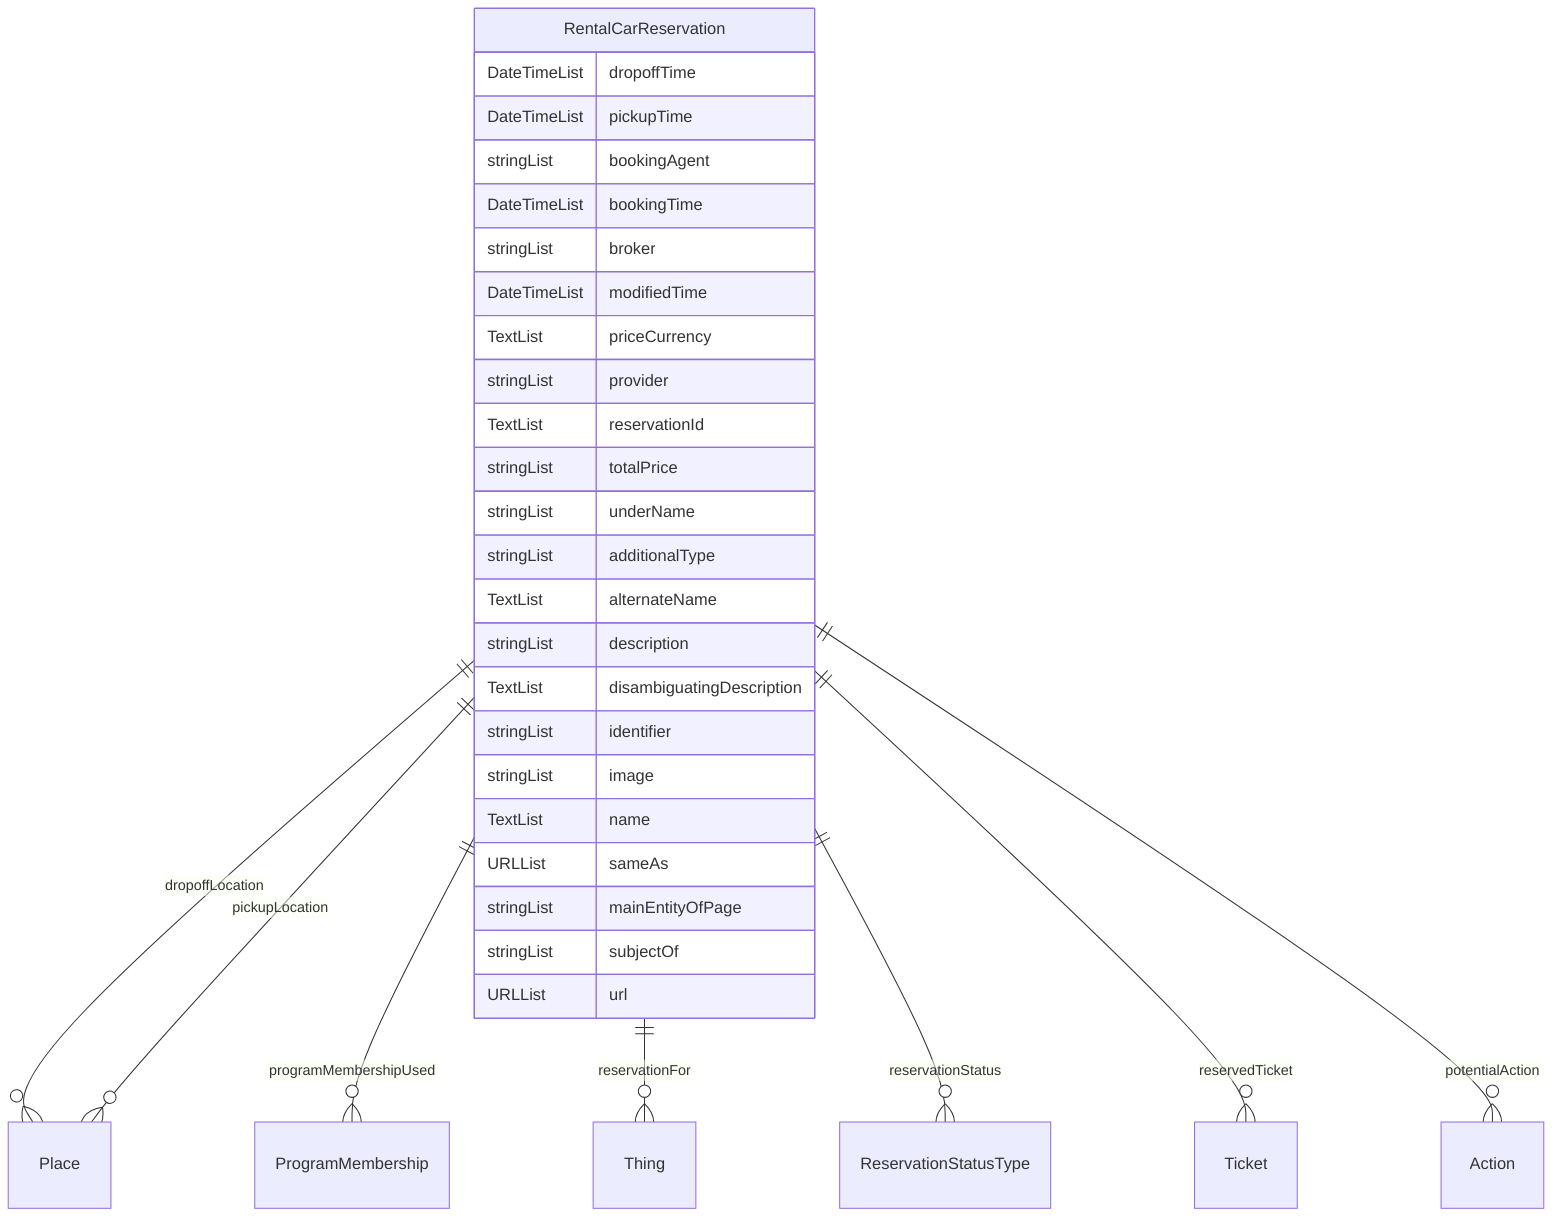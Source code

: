 erDiagram
RentalCarReservation {
    DateTimeList dropoffTime  
    DateTimeList pickupTime  
    stringList bookingAgent  
    DateTimeList bookingTime  
    stringList broker  
    DateTimeList modifiedTime  
    TextList priceCurrency  
    stringList provider  
    TextList reservationId  
    stringList totalPrice  
    stringList underName  
    stringList additionalType  
    TextList alternateName  
    stringList description  
    TextList disambiguatingDescription  
    stringList identifier  
    stringList image  
    TextList name  
    URLList sameAs  
    stringList mainEntityOfPage  
    stringList subjectOf  
    URLList url  
}

RentalCarReservation ||--}o Place : "dropoffLocation"
RentalCarReservation ||--}o Place : "pickupLocation"
RentalCarReservation ||--}o ProgramMembership : "programMembershipUsed"
RentalCarReservation ||--}o Thing : "reservationFor"
RentalCarReservation ||--}o ReservationStatusType : "reservationStatus"
RentalCarReservation ||--}o Ticket : "reservedTicket"
RentalCarReservation ||--}o Action : "potentialAction"